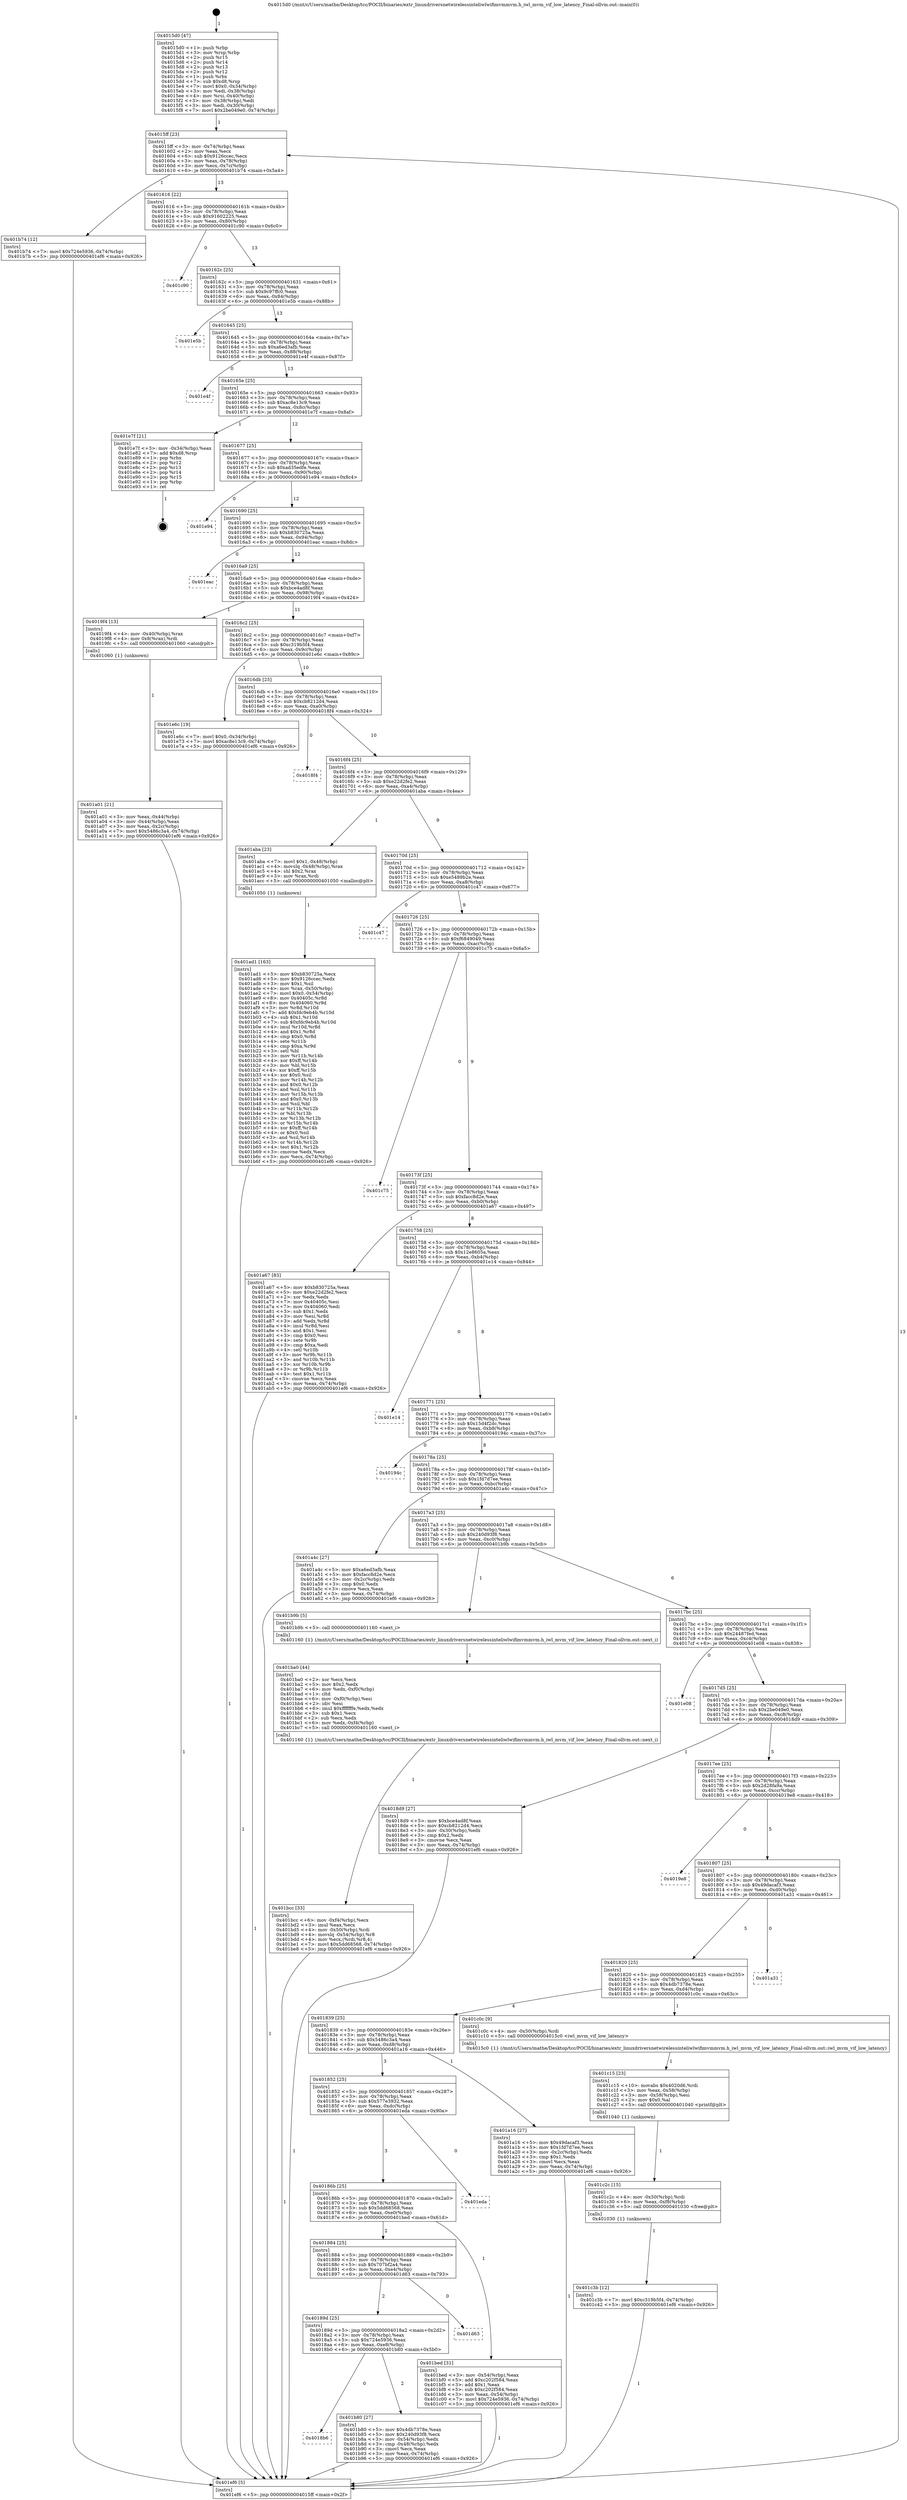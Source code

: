 digraph "0x4015d0" {
  label = "0x4015d0 (/mnt/c/Users/mathe/Desktop/tcc/POCII/binaries/extr_linuxdriversnetwirelessinteliwlwifimvmmvm.h_iwl_mvm_vif_low_latency_Final-ollvm.out::main(0))"
  labelloc = "t"
  node[shape=record]

  Entry [label="",width=0.3,height=0.3,shape=circle,fillcolor=black,style=filled]
  "0x4015ff" [label="{
     0x4015ff [23]\l
     | [instrs]\l
     &nbsp;&nbsp;0x4015ff \<+3\>: mov -0x74(%rbp),%eax\l
     &nbsp;&nbsp;0x401602 \<+2\>: mov %eax,%ecx\l
     &nbsp;&nbsp;0x401604 \<+6\>: sub $0x9126ccec,%ecx\l
     &nbsp;&nbsp;0x40160a \<+3\>: mov %eax,-0x78(%rbp)\l
     &nbsp;&nbsp;0x40160d \<+3\>: mov %ecx,-0x7c(%rbp)\l
     &nbsp;&nbsp;0x401610 \<+6\>: je 0000000000401b74 \<main+0x5a4\>\l
  }"]
  "0x401b74" [label="{
     0x401b74 [12]\l
     | [instrs]\l
     &nbsp;&nbsp;0x401b74 \<+7\>: movl $0x724e5936,-0x74(%rbp)\l
     &nbsp;&nbsp;0x401b7b \<+5\>: jmp 0000000000401ef6 \<main+0x926\>\l
  }"]
  "0x401616" [label="{
     0x401616 [22]\l
     | [instrs]\l
     &nbsp;&nbsp;0x401616 \<+5\>: jmp 000000000040161b \<main+0x4b\>\l
     &nbsp;&nbsp;0x40161b \<+3\>: mov -0x78(%rbp),%eax\l
     &nbsp;&nbsp;0x40161e \<+5\>: sub $0x91602225,%eax\l
     &nbsp;&nbsp;0x401623 \<+3\>: mov %eax,-0x80(%rbp)\l
     &nbsp;&nbsp;0x401626 \<+6\>: je 0000000000401c90 \<main+0x6c0\>\l
  }"]
  Exit [label="",width=0.3,height=0.3,shape=circle,fillcolor=black,style=filled,peripheries=2]
  "0x401c90" [label="{
     0x401c90\l
  }", style=dashed]
  "0x40162c" [label="{
     0x40162c [25]\l
     | [instrs]\l
     &nbsp;&nbsp;0x40162c \<+5\>: jmp 0000000000401631 \<main+0x61\>\l
     &nbsp;&nbsp;0x401631 \<+3\>: mov -0x78(%rbp),%eax\l
     &nbsp;&nbsp;0x401634 \<+5\>: sub $0x9c97ffc0,%eax\l
     &nbsp;&nbsp;0x401639 \<+6\>: mov %eax,-0x84(%rbp)\l
     &nbsp;&nbsp;0x40163f \<+6\>: je 0000000000401e5b \<main+0x88b\>\l
  }"]
  "0x401c3b" [label="{
     0x401c3b [12]\l
     | [instrs]\l
     &nbsp;&nbsp;0x401c3b \<+7\>: movl $0xc319b5f4,-0x74(%rbp)\l
     &nbsp;&nbsp;0x401c42 \<+5\>: jmp 0000000000401ef6 \<main+0x926\>\l
  }"]
  "0x401e5b" [label="{
     0x401e5b\l
  }", style=dashed]
  "0x401645" [label="{
     0x401645 [25]\l
     | [instrs]\l
     &nbsp;&nbsp;0x401645 \<+5\>: jmp 000000000040164a \<main+0x7a\>\l
     &nbsp;&nbsp;0x40164a \<+3\>: mov -0x78(%rbp),%eax\l
     &nbsp;&nbsp;0x40164d \<+5\>: sub $0xa6ed3afb,%eax\l
     &nbsp;&nbsp;0x401652 \<+6\>: mov %eax,-0x88(%rbp)\l
     &nbsp;&nbsp;0x401658 \<+6\>: je 0000000000401e4f \<main+0x87f\>\l
  }"]
  "0x401c2c" [label="{
     0x401c2c [15]\l
     | [instrs]\l
     &nbsp;&nbsp;0x401c2c \<+4\>: mov -0x50(%rbp),%rdi\l
     &nbsp;&nbsp;0x401c30 \<+6\>: mov %eax,-0xf8(%rbp)\l
     &nbsp;&nbsp;0x401c36 \<+5\>: call 0000000000401030 \<free@plt\>\l
     | [calls]\l
     &nbsp;&nbsp;0x401030 \{1\} (unknown)\l
  }"]
  "0x401e4f" [label="{
     0x401e4f\l
  }", style=dashed]
  "0x40165e" [label="{
     0x40165e [25]\l
     | [instrs]\l
     &nbsp;&nbsp;0x40165e \<+5\>: jmp 0000000000401663 \<main+0x93\>\l
     &nbsp;&nbsp;0x401663 \<+3\>: mov -0x78(%rbp),%eax\l
     &nbsp;&nbsp;0x401666 \<+5\>: sub $0xac8e13c9,%eax\l
     &nbsp;&nbsp;0x40166b \<+6\>: mov %eax,-0x8c(%rbp)\l
     &nbsp;&nbsp;0x401671 \<+6\>: je 0000000000401e7f \<main+0x8af\>\l
  }"]
  "0x401c15" [label="{
     0x401c15 [23]\l
     | [instrs]\l
     &nbsp;&nbsp;0x401c15 \<+10\>: movabs $0x4020d6,%rdi\l
     &nbsp;&nbsp;0x401c1f \<+3\>: mov %eax,-0x58(%rbp)\l
     &nbsp;&nbsp;0x401c22 \<+3\>: mov -0x58(%rbp),%esi\l
     &nbsp;&nbsp;0x401c25 \<+2\>: mov $0x0,%al\l
     &nbsp;&nbsp;0x401c27 \<+5\>: call 0000000000401040 \<printf@plt\>\l
     | [calls]\l
     &nbsp;&nbsp;0x401040 \{1\} (unknown)\l
  }"]
  "0x401e7f" [label="{
     0x401e7f [21]\l
     | [instrs]\l
     &nbsp;&nbsp;0x401e7f \<+3\>: mov -0x34(%rbp),%eax\l
     &nbsp;&nbsp;0x401e82 \<+7\>: add $0xd8,%rsp\l
     &nbsp;&nbsp;0x401e89 \<+1\>: pop %rbx\l
     &nbsp;&nbsp;0x401e8a \<+2\>: pop %r12\l
     &nbsp;&nbsp;0x401e8c \<+2\>: pop %r13\l
     &nbsp;&nbsp;0x401e8e \<+2\>: pop %r14\l
     &nbsp;&nbsp;0x401e90 \<+2\>: pop %r15\l
     &nbsp;&nbsp;0x401e92 \<+1\>: pop %rbp\l
     &nbsp;&nbsp;0x401e93 \<+1\>: ret\l
  }"]
  "0x401677" [label="{
     0x401677 [25]\l
     | [instrs]\l
     &nbsp;&nbsp;0x401677 \<+5\>: jmp 000000000040167c \<main+0xac\>\l
     &nbsp;&nbsp;0x40167c \<+3\>: mov -0x78(%rbp),%eax\l
     &nbsp;&nbsp;0x40167f \<+5\>: sub $0xad35edfe,%eax\l
     &nbsp;&nbsp;0x401684 \<+6\>: mov %eax,-0x90(%rbp)\l
     &nbsp;&nbsp;0x40168a \<+6\>: je 0000000000401e94 \<main+0x8c4\>\l
  }"]
  "0x401bcc" [label="{
     0x401bcc [33]\l
     | [instrs]\l
     &nbsp;&nbsp;0x401bcc \<+6\>: mov -0xf4(%rbp),%ecx\l
     &nbsp;&nbsp;0x401bd2 \<+3\>: imul %eax,%ecx\l
     &nbsp;&nbsp;0x401bd5 \<+4\>: mov -0x50(%rbp),%rdi\l
     &nbsp;&nbsp;0x401bd9 \<+4\>: movslq -0x54(%rbp),%r8\l
     &nbsp;&nbsp;0x401bdd \<+4\>: mov %ecx,(%rdi,%r8,4)\l
     &nbsp;&nbsp;0x401be1 \<+7\>: movl $0x5dd68568,-0x74(%rbp)\l
     &nbsp;&nbsp;0x401be8 \<+5\>: jmp 0000000000401ef6 \<main+0x926\>\l
  }"]
  "0x401e94" [label="{
     0x401e94\l
  }", style=dashed]
  "0x401690" [label="{
     0x401690 [25]\l
     | [instrs]\l
     &nbsp;&nbsp;0x401690 \<+5\>: jmp 0000000000401695 \<main+0xc5\>\l
     &nbsp;&nbsp;0x401695 \<+3\>: mov -0x78(%rbp),%eax\l
     &nbsp;&nbsp;0x401698 \<+5\>: sub $0xb830725a,%eax\l
     &nbsp;&nbsp;0x40169d \<+6\>: mov %eax,-0x94(%rbp)\l
     &nbsp;&nbsp;0x4016a3 \<+6\>: je 0000000000401eac \<main+0x8dc\>\l
  }"]
  "0x401ba0" [label="{
     0x401ba0 [44]\l
     | [instrs]\l
     &nbsp;&nbsp;0x401ba0 \<+2\>: xor %ecx,%ecx\l
     &nbsp;&nbsp;0x401ba2 \<+5\>: mov $0x2,%edx\l
     &nbsp;&nbsp;0x401ba7 \<+6\>: mov %edx,-0xf0(%rbp)\l
     &nbsp;&nbsp;0x401bad \<+1\>: cltd\l
     &nbsp;&nbsp;0x401bae \<+6\>: mov -0xf0(%rbp),%esi\l
     &nbsp;&nbsp;0x401bb4 \<+2\>: idiv %esi\l
     &nbsp;&nbsp;0x401bb6 \<+6\>: imul $0xfffffffe,%edx,%edx\l
     &nbsp;&nbsp;0x401bbc \<+3\>: sub $0x1,%ecx\l
     &nbsp;&nbsp;0x401bbf \<+2\>: sub %ecx,%edx\l
     &nbsp;&nbsp;0x401bc1 \<+6\>: mov %edx,-0xf4(%rbp)\l
     &nbsp;&nbsp;0x401bc7 \<+5\>: call 0000000000401160 \<next_i\>\l
     | [calls]\l
     &nbsp;&nbsp;0x401160 \{1\} (/mnt/c/Users/mathe/Desktop/tcc/POCII/binaries/extr_linuxdriversnetwirelessinteliwlwifimvmmvm.h_iwl_mvm_vif_low_latency_Final-ollvm.out::next_i)\l
  }"]
  "0x401eac" [label="{
     0x401eac\l
  }", style=dashed]
  "0x4016a9" [label="{
     0x4016a9 [25]\l
     | [instrs]\l
     &nbsp;&nbsp;0x4016a9 \<+5\>: jmp 00000000004016ae \<main+0xde\>\l
     &nbsp;&nbsp;0x4016ae \<+3\>: mov -0x78(%rbp),%eax\l
     &nbsp;&nbsp;0x4016b1 \<+5\>: sub $0xbce4ad8f,%eax\l
     &nbsp;&nbsp;0x4016b6 \<+6\>: mov %eax,-0x98(%rbp)\l
     &nbsp;&nbsp;0x4016bc \<+6\>: je 00000000004019f4 \<main+0x424\>\l
  }"]
  "0x4018b6" [label="{
     0x4018b6\l
  }", style=dashed]
  "0x4019f4" [label="{
     0x4019f4 [13]\l
     | [instrs]\l
     &nbsp;&nbsp;0x4019f4 \<+4\>: mov -0x40(%rbp),%rax\l
     &nbsp;&nbsp;0x4019f8 \<+4\>: mov 0x8(%rax),%rdi\l
     &nbsp;&nbsp;0x4019fc \<+5\>: call 0000000000401060 \<atoi@plt\>\l
     | [calls]\l
     &nbsp;&nbsp;0x401060 \{1\} (unknown)\l
  }"]
  "0x4016c2" [label="{
     0x4016c2 [25]\l
     | [instrs]\l
     &nbsp;&nbsp;0x4016c2 \<+5\>: jmp 00000000004016c7 \<main+0xf7\>\l
     &nbsp;&nbsp;0x4016c7 \<+3\>: mov -0x78(%rbp),%eax\l
     &nbsp;&nbsp;0x4016ca \<+5\>: sub $0xc319b5f4,%eax\l
     &nbsp;&nbsp;0x4016cf \<+6\>: mov %eax,-0x9c(%rbp)\l
     &nbsp;&nbsp;0x4016d5 \<+6\>: je 0000000000401e6c \<main+0x89c\>\l
  }"]
  "0x401b80" [label="{
     0x401b80 [27]\l
     | [instrs]\l
     &nbsp;&nbsp;0x401b80 \<+5\>: mov $0x4db7378e,%eax\l
     &nbsp;&nbsp;0x401b85 \<+5\>: mov $0x240d93f8,%ecx\l
     &nbsp;&nbsp;0x401b8a \<+3\>: mov -0x54(%rbp),%edx\l
     &nbsp;&nbsp;0x401b8d \<+3\>: cmp -0x48(%rbp),%edx\l
     &nbsp;&nbsp;0x401b90 \<+3\>: cmovl %ecx,%eax\l
     &nbsp;&nbsp;0x401b93 \<+3\>: mov %eax,-0x74(%rbp)\l
     &nbsp;&nbsp;0x401b96 \<+5\>: jmp 0000000000401ef6 \<main+0x926\>\l
  }"]
  "0x401e6c" [label="{
     0x401e6c [19]\l
     | [instrs]\l
     &nbsp;&nbsp;0x401e6c \<+7\>: movl $0x0,-0x34(%rbp)\l
     &nbsp;&nbsp;0x401e73 \<+7\>: movl $0xac8e13c9,-0x74(%rbp)\l
     &nbsp;&nbsp;0x401e7a \<+5\>: jmp 0000000000401ef6 \<main+0x926\>\l
  }"]
  "0x4016db" [label="{
     0x4016db [25]\l
     | [instrs]\l
     &nbsp;&nbsp;0x4016db \<+5\>: jmp 00000000004016e0 \<main+0x110\>\l
     &nbsp;&nbsp;0x4016e0 \<+3\>: mov -0x78(%rbp),%eax\l
     &nbsp;&nbsp;0x4016e3 \<+5\>: sub $0xcb8212d4,%eax\l
     &nbsp;&nbsp;0x4016e8 \<+6\>: mov %eax,-0xa0(%rbp)\l
     &nbsp;&nbsp;0x4016ee \<+6\>: je 00000000004018f4 \<main+0x324\>\l
  }"]
  "0x40189d" [label="{
     0x40189d [25]\l
     | [instrs]\l
     &nbsp;&nbsp;0x40189d \<+5\>: jmp 00000000004018a2 \<main+0x2d2\>\l
     &nbsp;&nbsp;0x4018a2 \<+3\>: mov -0x78(%rbp),%eax\l
     &nbsp;&nbsp;0x4018a5 \<+5\>: sub $0x724e5936,%eax\l
     &nbsp;&nbsp;0x4018aa \<+6\>: mov %eax,-0xe8(%rbp)\l
     &nbsp;&nbsp;0x4018b0 \<+6\>: je 0000000000401b80 \<main+0x5b0\>\l
  }"]
  "0x4018f4" [label="{
     0x4018f4\l
  }", style=dashed]
  "0x4016f4" [label="{
     0x4016f4 [25]\l
     | [instrs]\l
     &nbsp;&nbsp;0x4016f4 \<+5\>: jmp 00000000004016f9 \<main+0x129\>\l
     &nbsp;&nbsp;0x4016f9 \<+3\>: mov -0x78(%rbp),%eax\l
     &nbsp;&nbsp;0x4016fc \<+5\>: sub $0xe22d2fe2,%eax\l
     &nbsp;&nbsp;0x401701 \<+6\>: mov %eax,-0xa4(%rbp)\l
     &nbsp;&nbsp;0x401707 \<+6\>: je 0000000000401aba \<main+0x4ea\>\l
  }"]
  "0x401d63" [label="{
     0x401d63\l
  }", style=dashed]
  "0x401aba" [label="{
     0x401aba [23]\l
     | [instrs]\l
     &nbsp;&nbsp;0x401aba \<+7\>: movl $0x1,-0x48(%rbp)\l
     &nbsp;&nbsp;0x401ac1 \<+4\>: movslq -0x48(%rbp),%rax\l
     &nbsp;&nbsp;0x401ac5 \<+4\>: shl $0x2,%rax\l
     &nbsp;&nbsp;0x401ac9 \<+3\>: mov %rax,%rdi\l
     &nbsp;&nbsp;0x401acc \<+5\>: call 0000000000401050 \<malloc@plt\>\l
     | [calls]\l
     &nbsp;&nbsp;0x401050 \{1\} (unknown)\l
  }"]
  "0x40170d" [label="{
     0x40170d [25]\l
     | [instrs]\l
     &nbsp;&nbsp;0x40170d \<+5\>: jmp 0000000000401712 \<main+0x142\>\l
     &nbsp;&nbsp;0x401712 \<+3\>: mov -0x78(%rbp),%eax\l
     &nbsp;&nbsp;0x401715 \<+5\>: sub $0xe5489b2e,%eax\l
     &nbsp;&nbsp;0x40171a \<+6\>: mov %eax,-0xa8(%rbp)\l
     &nbsp;&nbsp;0x401720 \<+6\>: je 0000000000401c47 \<main+0x677\>\l
  }"]
  "0x401884" [label="{
     0x401884 [25]\l
     | [instrs]\l
     &nbsp;&nbsp;0x401884 \<+5\>: jmp 0000000000401889 \<main+0x2b9\>\l
     &nbsp;&nbsp;0x401889 \<+3\>: mov -0x78(%rbp),%eax\l
     &nbsp;&nbsp;0x40188c \<+5\>: sub $0x707bf2a4,%eax\l
     &nbsp;&nbsp;0x401891 \<+6\>: mov %eax,-0xe4(%rbp)\l
     &nbsp;&nbsp;0x401897 \<+6\>: je 0000000000401d63 \<main+0x793\>\l
  }"]
  "0x401c47" [label="{
     0x401c47\l
  }", style=dashed]
  "0x401726" [label="{
     0x401726 [25]\l
     | [instrs]\l
     &nbsp;&nbsp;0x401726 \<+5\>: jmp 000000000040172b \<main+0x15b\>\l
     &nbsp;&nbsp;0x40172b \<+3\>: mov -0x78(%rbp),%eax\l
     &nbsp;&nbsp;0x40172e \<+5\>: sub $0xf6849049,%eax\l
     &nbsp;&nbsp;0x401733 \<+6\>: mov %eax,-0xac(%rbp)\l
     &nbsp;&nbsp;0x401739 \<+6\>: je 0000000000401c75 \<main+0x6a5\>\l
  }"]
  "0x401bed" [label="{
     0x401bed [31]\l
     | [instrs]\l
     &nbsp;&nbsp;0x401bed \<+3\>: mov -0x54(%rbp),%eax\l
     &nbsp;&nbsp;0x401bf0 \<+5\>: add $0xc202f584,%eax\l
     &nbsp;&nbsp;0x401bf5 \<+3\>: add $0x1,%eax\l
     &nbsp;&nbsp;0x401bf8 \<+5\>: sub $0xc202f584,%eax\l
     &nbsp;&nbsp;0x401bfd \<+3\>: mov %eax,-0x54(%rbp)\l
     &nbsp;&nbsp;0x401c00 \<+7\>: movl $0x724e5936,-0x74(%rbp)\l
     &nbsp;&nbsp;0x401c07 \<+5\>: jmp 0000000000401ef6 \<main+0x926\>\l
  }"]
  "0x401c75" [label="{
     0x401c75\l
  }", style=dashed]
  "0x40173f" [label="{
     0x40173f [25]\l
     | [instrs]\l
     &nbsp;&nbsp;0x40173f \<+5\>: jmp 0000000000401744 \<main+0x174\>\l
     &nbsp;&nbsp;0x401744 \<+3\>: mov -0x78(%rbp),%eax\l
     &nbsp;&nbsp;0x401747 \<+5\>: sub $0xfacc8d2e,%eax\l
     &nbsp;&nbsp;0x40174c \<+6\>: mov %eax,-0xb0(%rbp)\l
     &nbsp;&nbsp;0x401752 \<+6\>: je 0000000000401a67 \<main+0x497\>\l
  }"]
  "0x40186b" [label="{
     0x40186b [25]\l
     | [instrs]\l
     &nbsp;&nbsp;0x40186b \<+5\>: jmp 0000000000401870 \<main+0x2a0\>\l
     &nbsp;&nbsp;0x401870 \<+3\>: mov -0x78(%rbp),%eax\l
     &nbsp;&nbsp;0x401873 \<+5\>: sub $0x5dd68568,%eax\l
     &nbsp;&nbsp;0x401878 \<+6\>: mov %eax,-0xe0(%rbp)\l
     &nbsp;&nbsp;0x40187e \<+6\>: je 0000000000401bed \<main+0x61d\>\l
  }"]
  "0x401a67" [label="{
     0x401a67 [83]\l
     | [instrs]\l
     &nbsp;&nbsp;0x401a67 \<+5\>: mov $0xb830725a,%eax\l
     &nbsp;&nbsp;0x401a6c \<+5\>: mov $0xe22d2fe2,%ecx\l
     &nbsp;&nbsp;0x401a71 \<+2\>: xor %edx,%edx\l
     &nbsp;&nbsp;0x401a73 \<+7\>: mov 0x40405c,%esi\l
     &nbsp;&nbsp;0x401a7a \<+7\>: mov 0x404060,%edi\l
     &nbsp;&nbsp;0x401a81 \<+3\>: sub $0x1,%edx\l
     &nbsp;&nbsp;0x401a84 \<+3\>: mov %esi,%r8d\l
     &nbsp;&nbsp;0x401a87 \<+3\>: add %edx,%r8d\l
     &nbsp;&nbsp;0x401a8a \<+4\>: imul %r8d,%esi\l
     &nbsp;&nbsp;0x401a8e \<+3\>: and $0x1,%esi\l
     &nbsp;&nbsp;0x401a91 \<+3\>: cmp $0x0,%esi\l
     &nbsp;&nbsp;0x401a94 \<+4\>: sete %r9b\l
     &nbsp;&nbsp;0x401a98 \<+3\>: cmp $0xa,%edi\l
     &nbsp;&nbsp;0x401a9b \<+4\>: setl %r10b\l
     &nbsp;&nbsp;0x401a9f \<+3\>: mov %r9b,%r11b\l
     &nbsp;&nbsp;0x401aa2 \<+3\>: and %r10b,%r11b\l
     &nbsp;&nbsp;0x401aa5 \<+3\>: xor %r10b,%r9b\l
     &nbsp;&nbsp;0x401aa8 \<+3\>: or %r9b,%r11b\l
     &nbsp;&nbsp;0x401aab \<+4\>: test $0x1,%r11b\l
     &nbsp;&nbsp;0x401aaf \<+3\>: cmovne %ecx,%eax\l
     &nbsp;&nbsp;0x401ab2 \<+3\>: mov %eax,-0x74(%rbp)\l
     &nbsp;&nbsp;0x401ab5 \<+5\>: jmp 0000000000401ef6 \<main+0x926\>\l
  }"]
  "0x401758" [label="{
     0x401758 [25]\l
     | [instrs]\l
     &nbsp;&nbsp;0x401758 \<+5\>: jmp 000000000040175d \<main+0x18d\>\l
     &nbsp;&nbsp;0x40175d \<+3\>: mov -0x78(%rbp),%eax\l
     &nbsp;&nbsp;0x401760 \<+5\>: sub $0x12e8605a,%eax\l
     &nbsp;&nbsp;0x401765 \<+6\>: mov %eax,-0xb4(%rbp)\l
     &nbsp;&nbsp;0x40176b \<+6\>: je 0000000000401e14 \<main+0x844\>\l
  }"]
  "0x401eda" [label="{
     0x401eda\l
  }", style=dashed]
  "0x401e14" [label="{
     0x401e14\l
  }", style=dashed]
  "0x401771" [label="{
     0x401771 [25]\l
     | [instrs]\l
     &nbsp;&nbsp;0x401771 \<+5\>: jmp 0000000000401776 \<main+0x1a6\>\l
     &nbsp;&nbsp;0x401776 \<+3\>: mov -0x78(%rbp),%eax\l
     &nbsp;&nbsp;0x401779 \<+5\>: sub $0x15d4f2dc,%eax\l
     &nbsp;&nbsp;0x40177e \<+6\>: mov %eax,-0xb8(%rbp)\l
     &nbsp;&nbsp;0x401784 \<+6\>: je 000000000040194c \<main+0x37c\>\l
  }"]
  "0x401ad1" [label="{
     0x401ad1 [163]\l
     | [instrs]\l
     &nbsp;&nbsp;0x401ad1 \<+5\>: mov $0xb830725a,%ecx\l
     &nbsp;&nbsp;0x401ad6 \<+5\>: mov $0x9126ccec,%edx\l
     &nbsp;&nbsp;0x401adb \<+3\>: mov $0x1,%sil\l
     &nbsp;&nbsp;0x401ade \<+4\>: mov %rax,-0x50(%rbp)\l
     &nbsp;&nbsp;0x401ae2 \<+7\>: movl $0x0,-0x54(%rbp)\l
     &nbsp;&nbsp;0x401ae9 \<+8\>: mov 0x40405c,%r8d\l
     &nbsp;&nbsp;0x401af1 \<+8\>: mov 0x404060,%r9d\l
     &nbsp;&nbsp;0x401af9 \<+3\>: mov %r8d,%r10d\l
     &nbsp;&nbsp;0x401afc \<+7\>: add $0xfdc9eb4b,%r10d\l
     &nbsp;&nbsp;0x401b03 \<+4\>: sub $0x1,%r10d\l
     &nbsp;&nbsp;0x401b07 \<+7\>: sub $0xfdc9eb4b,%r10d\l
     &nbsp;&nbsp;0x401b0e \<+4\>: imul %r10d,%r8d\l
     &nbsp;&nbsp;0x401b12 \<+4\>: and $0x1,%r8d\l
     &nbsp;&nbsp;0x401b16 \<+4\>: cmp $0x0,%r8d\l
     &nbsp;&nbsp;0x401b1a \<+4\>: sete %r11b\l
     &nbsp;&nbsp;0x401b1e \<+4\>: cmp $0xa,%r9d\l
     &nbsp;&nbsp;0x401b22 \<+3\>: setl %bl\l
     &nbsp;&nbsp;0x401b25 \<+3\>: mov %r11b,%r14b\l
     &nbsp;&nbsp;0x401b28 \<+4\>: xor $0xff,%r14b\l
     &nbsp;&nbsp;0x401b2c \<+3\>: mov %bl,%r15b\l
     &nbsp;&nbsp;0x401b2f \<+4\>: xor $0xff,%r15b\l
     &nbsp;&nbsp;0x401b33 \<+4\>: xor $0x0,%sil\l
     &nbsp;&nbsp;0x401b37 \<+3\>: mov %r14b,%r12b\l
     &nbsp;&nbsp;0x401b3a \<+4\>: and $0x0,%r12b\l
     &nbsp;&nbsp;0x401b3e \<+3\>: and %sil,%r11b\l
     &nbsp;&nbsp;0x401b41 \<+3\>: mov %r15b,%r13b\l
     &nbsp;&nbsp;0x401b44 \<+4\>: and $0x0,%r13b\l
     &nbsp;&nbsp;0x401b48 \<+3\>: and %sil,%bl\l
     &nbsp;&nbsp;0x401b4b \<+3\>: or %r11b,%r12b\l
     &nbsp;&nbsp;0x401b4e \<+3\>: or %bl,%r13b\l
     &nbsp;&nbsp;0x401b51 \<+3\>: xor %r13b,%r12b\l
     &nbsp;&nbsp;0x401b54 \<+3\>: or %r15b,%r14b\l
     &nbsp;&nbsp;0x401b57 \<+4\>: xor $0xff,%r14b\l
     &nbsp;&nbsp;0x401b5b \<+4\>: or $0x0,%sil\l
     &nbsp;&nbsp;0x401b5f \<+3\>: and %sil,%r14b\l
     &nbsp;&nbsp;0x401b62 \<+3\>: or %r14b,%r12b\l
     &nbsp;&nbsp;0x401b65 \<+4\>: test $0x1,%r12b\l
     &nbsp;&nbsp;0x401b69 \<+3\>: cmovne %edx,%ecx\l
     &nbsp;&nbsp;0x401b6c \<+3\>: mov %ecx,-0x74(%rbp)\l
     &nbsp;&nbsp;0x401b6f \<+5\>: jmp 0000000000401ef6 \<main+0x926\>\l
  }"]
  "0x40194c" [label="{
     0x40194c\l
  }", style=dashed]
  "0x40178a" [label="{
     0x40178a [25]\l
     | [instrs]\l
     &nbsp;&nbsp;0x40178a \<+5\>: jmp 000000000040178f \<main+0x1bf\>\l
     &nbsp;&nbsp;0x40178f \<+3\>: mov -0x78(%rbp),%eax\l
     &nbsp;&nbsp;0x401792 \<+5\>: sub $0x1fd7d7ee,%eax\l
     &nbsp;&nbsp;0x401797 \<+6\>: mov %eax,-0xbc(%rbp)\l
     &nbsp;&nbsp;0x40179d \<+6\>: je 0000000000401a4c \<main+0x47c\>\l
  }"]
  "0x401852" [label="{
     0x401852 [25]\l
     | [instrs]\l
     &nbsp;&nbsp;0x401852 \<+5\>: jmp 0000000000401857 \<main+0x287\>\l
     &nbsp;&nbsp;0x401857 \<+3\>: mov -0x78(%rbp),%eax\l
     &nbsp;&nbsp;0x40185a \<+5\>: sub $0x577e3932,%eax\l
     &nbsp;&nbsp;0x40185f \<+6\>: mov %eax,-0xdc(%rbp)\l
     &nbsp;&nbsp;0x401865 \<+6\>: je 0000000000401eda \<main+0x90a\>\l
  }"]
  "0x401a4c" [label="{
     0x401a4c [27]\l
     | [instrs]\l
     &nbsp;&nbsp;0x401a4c \<+5\>: mov $0xa6ed3afb,%eax\l
     &nbsp;&nbsp;0x401a51 \<+5\>: mov $0xfacc8d2e,%ecx\l
     &nbsp;&nbsp;0x401a56 \<+3\>: mov -0x2c(%rbp),%edx\l
     &nbsp;&nbsp;0x401a59 \<+3\>: cmp $0x0,%edx\l
     &nbsp;&nbsp;0x401a5c \<+3\>: cmove %ecx,%eax\l
     &nbsp;&nbsp;0x401a5f \<+3\>: mov %eax,-0x74(%rbp)\l
     &nbsp;&nbsp;0x401a62 \<+5\>: jmp 0000000000401ef6 \<main+0x926\>\l
  }"]
  "0x4017a3" [label="{
     0x4017a3 [25]\l
     | [instrs]\l
     &nbsp;&nbsp;0x4017a3 \<+5\>: jmp 00000000004017a8 \<main+0x1d8\>\l
     &nbsp;&nbsp;0x4017a8 \<+3\>: mov -0x78(%rbp),%eax\l
     &nbsp;&nbsp;0x4017ab \<+5\>: sub $0x240d93f8,%eax\l
     &nbsp;&nbsp;0x4017b0 \<+6\>: mov %eax,-0xc0(%rbp)\l
     &nbsp;&nbsp;0x4017b6 \<+6\>: je 0000000000401b9b \<main+0x5cb\>\l
  }"]
  "0x401a16" [label="{
     0x401a16 [27]\l
     | [instrs]\l
     &nbsp;&nbsp;0x401a16 \<+5\>: mov $0x49dacaf3,%eax\l
     &nbsp;&nbsp;0x401a1b \<+5\>: mov $0x1fd7d7ee,%ecx\l
     &nbsp;&nbsp;0x401a20 \<+3\>: mov -0x2c(%rbp),%edx\l
     &nbsp;&nbsp;0x401a23 \<+3\>: cmp $0x1,%edx\l
     &nbsp;&nbsp;0x401a26 \<+3\>: cmovl %ecx,%eax\l
     &nbsp;&nbsp;0x401a29 \<+3\>: mov %eax,-0x74(%rbp)\l
     &nbsp;&nbsp;0x401a2c \<+5\>: jmp 0000000000401ef6 \<main+0x926\>\l
  }"]
  "0x401b9b" [label="{
     0x401b9b [5]\l
     | [instrs]\l
     &nbsp;&nbsp;0x401b9b \<+5\>: call 0000000000401160 \<next_i\>\l
     | [calls]\l
     &nbsp;&nbsp;0x401160 \{1\} (/mnt/c/Users/mathe/Desktop/tcc/POCII/binaries/extr_linuxdriversnetwirelessinteliwlwifimvmmvm.h_iwl_mvm_vif_low_latency_Final-ollvm.out::next_i)\l
  }"]
  "0x4017bc" [label="{
     0x4017bc [25]\l
     | [instrs]\l
     &nbsp;&nbsp;0x4017bc \<+5\>: jmp 00000000004017c1 \<main+0x1f1\>\l
     &nbsp;&nbsp;0x4017c1 \<+3\>: mov -0x78(%rbp),%eax\l
     &nbsp;&nbsp;0x4017c4 \<+5\>: sub $0x24487fed,%eax\l
     &nbsp;&nbsp;0x4017c9 \<+6\>: mov %eax,-0xc4(%rbp)\l
     &nbsp;&nbsp;0x4017cf \<+6\>: je 0000000000401e08 \<main+0x838\>\l
  }"]
  "0x401839" [label="{
     0x401839 [25]\l
     | [instrs]\l
     &nbsp;&nbsp;0x401839 \<+5\>: jmp 000000000040183e \<main+0x26e\>\l
     &nbsp;&nbsp;0x40183e \<+3\>: mov -0x78(%rbp),%eax\l
     &nbsp;&nbsp;0x401841 \<+5\>: sub $0x5486c3a4,%eax\l
     &nbsp;&nbsp;0x401846 \<+6\>: mov %eax,-0xd8(%rbp)\l
     &nbsp;&nbsp;0x40184c \<+6\>: je 0000000000401a16 \<main+0x446\>\l
  }"]
  "0x401e08" [label="{
     0x401e08\l
  }", style=dashed]
  "0x4017d5" [label="{
     0x4017d5 [25]\l
     | [instrs]\l
     &nbsp;&nbsp;0x4017d5 \<+5\>: jmp 00000000004017da \<main+0x20a\>\l
     &nbsp;&nbsp;0x4017da \<+3\>: mov -0x78(%rbp),%eax\l
     &nbsp;&nbsp;0x4017dd \<+5\>: sub $0x2be049e0,%eax\l
     &nbsp;&nbsp;0x4017e2 \<+6\>: mov %eax,-0xc8(%rbp)\l
     &nbsp;&nbsp;0x4017e8 \<+6\>: je 00000000004018d9 \<main+0x309\>\l
  }"]
  "0x401c0c" [label="{
     0x401c0c [9]\l
     | [instrs]\l
     &nbsp;&nbsp;0x401c0c \<+4\>: mov -0x50(%rbp),%rdi\l
     &nbsp;&nbsp;0x401c10 \<+5\>: call 00000000004015c0 \<iwl_mvm_vif_low_latency\>\l
     | [calls]\l
     &nbsp;&nbsp;0x4015c0 \{1\} (/mnt/c/Users/mathe/Desktop/tcc/POCII/binaries/extr_linuxdriversnetwirelessinteliwlwifimvmmvm.h_iwl_mvm_vif_low_latency_Final-ollvm.out::iwl_mvm_vif_low_latency)\l
  }"]
  "0x4018d9" [label="{
     0x4018d9 [27]\l
     | [instrs]\l
     &nbsp;&nbsp;0x4018d9 \<+5\>: mov $0xbce4ad8f,%eax\l
     &nbsp;&nbsp;0x4018de \<+5\>: mov $0xcb8212d4,%ecx\l
     &nbsp;&nbsp;0x4018e3 \<+3\>: mov -0x30(%rbp),%edx\l
     &nbsp;&nbsp;0x4018e6 \<+3\>: cmp $0x2,%edx\l
     &nbsp;&nbsp;0x4018e9 \<+3\>: cmovne %ecx,%eax\l
     &nbsp;&nbsp;0x4018ec \<+3\>: mov %eax,-0x74(%rbp)\l
     &nbsp;&nbsp;0x4018ef \<+5\>: jmp 0000000000401ef6 \<main+0x926\>\l
  }"]
  "0x4017ee" [label="{
     0x4017ee [25]\l
     | [instrs]\l
     &nbsp;&nbsp;0x4017ee \<+5\>: jmp 00000000004017f3 \<main+0x223\>\l
     &nbsp;&nbsp;0x4017f3 \<+3\>: mov -0x78(%rbp),%eax\l
     &nbsp;&nbsp;0x4017f6 \<+5\>: sub $0x2d28fa9a,%eax\l
     &nbsp;&nbsp;0x4017fb \<+6\>: mov %eax,-0xcc(%rbp)\l
     &nbsp;&nbsp;0x401801 \<+6\>: je 00000000004019e8 \<main+0x418\>\l
  }"]
  "0x401ef6" [label="{
     0x401ef6 [5]\l
     | [instrs]\l
     &nbsp;&nbsp;0x401ef6 \<+5\>: jmp 00000000004015ff \<main+0x2f\>\l
  }"]
  "0x4015d0" [label="{
     0x4015d0 [47]\l
     | [instrs]\l
     &nbsp;&nbsp;0x4015d0 \<+1\>: push %rbp\l
     &nbsp;&nbsp;0x4015d1 \<+3\>: mov %rsp,%rbp\l
     &nbsp;&nbsp;0x4015d4 \<+2\>: push %r15\l
     &nbsp;&nbsp;0x4015d6 \<+2\>: push %r14\l
     &nbsp;&nbsp;0x4015d8 \<+2\>: push %r13\l
     &nbsp;&nbsp;0x4015da \<+2\>: push %r12\l
     &nbsp;&nbsp;0x4015dc \<+1\>: push %rbx\l
     &nbsp;&nbsp;0x4015dd \<+7\>: sub $0xd8,%rsp\l
     &nbsp;&nbsp;0x4015e4 \<+7\>: movl $0x0,-0x34(%rbp)\l
     &nbsp;&nbsp;0x4015eb \<+3\>: mov %edi,-0x38(%rbp)\l
     &nbsp;&nbsp;0x4015ee \<+4\>: mov %rsi,-0x40(%rbp)\l
     &nbsp;&nbsp;0x4015f2 \<+3\>: mov -0x38(%rbp),%edi\l
     &nbsp;&nbsp;0x4015f5 \<+3\>: mov %edi,-0x30(%rbp)\l
     &nbsp;&nbsp;0x4015f8 \<+7\>: movl $0x2be049e0,-0x74(%rbp)\l
  }"]
  "0x401a01" [label="{
     0x401a01 [21]\l
     | [instrs]\l
     &nbsp;&nbsp;0x401a01 \<+3\>: mov %eax,-0x44(%rbp)\l
     &nbsp;&nbsp;0x401a04 \<+3\>: mov -0x44(%rbp),%eax\l
     &nbsp;&nbsp;0x401a07 \<+3\>: mov %eax,-0x2c(%rbp)\l
     &nbsp;&nbsp;0x401a0a \<+7\>: movl $0x5486c3a4,-0x74(%rbp)\l
     &nbsp;&nbsp;0x401a11 \<+5\>: jmp 0000000000401ef6 \<main+0x926\>\l
  }"]
  "0x401820" [label="{
     0x401820 [25]\l
     | [instrs]\l
     &nbsp;&nbsp;0x401820 \<+5\>: jmp 0000000000401825 \<main+0x255\>\l
     &nbsp;&nbsp;0x401825 \<+3\>: mov -0x78(%rbp),%eax\l
     &nbsp;&nbsp;0x401828 \<+5\>: sub $0x4db7378e,%eax\l
     &nbsp;&nbsp;0x40182d \<+6\>: mov %eax,-0xd4(%rbp)\l
     &nbsp;&nbsp;0x401833 \<+6\>: je 0000000000401c0c \<main+0x63c\>\l
  }"]
  "0x4019e8" [label="{
     0x4019e8\l
  }", style=dashed]
  "0x401807" [label="{
     0x401807 [25]\l
     | [instrs]\l
     &nbsp;&nbsp;0x401807 \<+5\>: jmp 000000000040180c \<main+0x23c\>\l
     &nbsp;&nbsp;0x40180c \<+3\>: mov -0x78(%rbp),%eax\l
     &nbsp;&nbsp;0x40180f \<+5\>: sub $0x49dacaf3,%eax\l
     &nbsp;&nbsp;0x401814 \<+6\>: mov %eax,-0xd0(%rbp)\l
     &nbsp;&nbsp;0x40181a \<+6\>: je 0000000000401a31 \<main+0x461\>\l
  }"]
  "0x401a31" [label="{
     0x401a31\l
  }", style=dashed]
  Entry -> "0x4015d0" [label=" 1"]
  "0x4015ff" -> "0x401b74" [label=" 1"]
  "0x4015ff" -> "0x401616" [label=" 13"]
  "0x401e7f" -> Exit [label=" 1"]
  "0x401616" -> "0x401c90" [label=" 0"]
  "0x401616" -> "0x40162c" [label=" 13"]
  "0x401e6c" -> "0x401ef6" [label=" 1"]
  "0x40162c" -> "0x401e5b" [label=" 0"]
  "0x40162c" -> "0x401645" [label=" 13"]
  "0x401c3b" -> "0x401ef6" [label=" 1"]
  "0x401645" -> "0x401e4f" [label=" 0"]
  "0x401645" -> "0x40165e" [label=" 13"]
  "0x401c2c" -> "0x401c3b" [label=" 1"]
  "0x40165e" -> "0x401e7f" [label=" 1"]
  "0x40165e" -> "0x401677" [label=" 12"]
  "0x401c15" -> "0x401c2c" [label=" 1"]
  "0x401677" -> "0x401e94" [label=" 0"]
  "0x401677" -> "0x401690" [label=" 12"]
  "0x401c0c" -> "0x401c15" [label=" 1"]
  "0x401690" -> "0x401eac" [label=" 0"]
  "0x401690" -> "0x4016a9" [label=" 12"]
  "0x401bed" -> "0x401ef6" [label=" 1"]
  "0x4016a9" -> "0x4019f4" [label=" 1"]
  "0x4016a9" -> "0x4016c2" [label=" 11"]
  "0x401bcc" -> "0x401ef6" [label=" 1"]
  "0x4016c2" -> "0x401e6c" [label=" 1"]
  "0x4016c2" -> "0x4016db" [label=" 10"]
  "0x401ba0" -> "0x401bcc" [label=" 1"]
  "0x4016db" -> "0x4018f4" [label=" 0"]
  "0x4016db" -> "0x4016f4" [label=" 10"]
  "0x401b80" -> "0x401ef6" [label=" 2"]
  "0x4016f4" -> "0x401aba" [label=" 1"]
  "0x4016f4" -> "0x40170d" [label=" 9"]
  "0x40189d" -> "0x4018b6" [label=" 0"]
  "0x40170d" -> "0x401c47" [label=" 0"]
  "0x40170d" -> "0x401726" [label=" 9"]
  "0x401b9b" -> "0x401ba0" [label=" 1"]
  "0x401726" -> "0x401c75" [label=" 0"]
  "0x401726" -> "0x40173f" [label=" 9"]
  "0x401884" -> "0x40189d" [label=" 2"]
  "0x40173f" -> "0x401a67" [label=" 1"]
  "0x40173f" -> "0x401758" [label=" 8"]
  "0x40189d" -> "0x401b80" [label=" 2"]
  "0x401758" -> "0x401e14" [label=" 0"]
  "0x401758" -> "0x401771" [label=" 8"]
  "0x40186b" -> "0x401884" [label=" 2"]
  "0x401771" -> "0x40194c" [label=" 0"]
  "0x401771" -> "0x40178a" [label=" 8"]
  "0x401884" -> "0x401d63" [label=" 0"]
  "0x40178a" -> "0x401a4c" [label=" 1"]
  "0x40178a" -> "0x4017a3" [label=" 7"]
  "0x401852" -> "0x40186b" [label=" 3"]
  "0x4017a3" -> "0x401b9b" [label=" 1"]
  "0x4017a3" -> "0x4017bc" [label=" 6"]
  "0x401852" -> "0x401eda" [label=" 0"]
  "0x4017bc" -> "0x401e08" [label=" 0"]
  "0x4017bc" -> "0x4017d5" [label=" 6"]
  "0x401b74" -> "0x401ef6" [label=" 1"]
  "0x4017d5" -> "0x4018d9" [label=" 1"]
  "0x4017d5" -> "0x4017ee" [label=" 5"]
  "0x4018d9" -> "0x401ef6" [label=" 1"]
  "0x4015d0" -> "0x4015ff" [label=" 1"]
  "0x401ef6" -> "0x4015ff" [label=" 13"]
  "0x4019f4" -> "0x401a01" [label=" 1"]
  "0x401a01" -> "0x401ef6" [label=" 1"]
  "0x401ad1" -> "0x401ef6" [label=" 1"]
  "0x4017ee" -> "0x4019e8" [label=" 0"]
  "0x4017ee" -> "0x401807" [label=" 5"]
  "0x401a67" -> "0x401ef6" [label=" 1"]
  "0x401807" -> "0x401a31" [label=" 0"]
  "0x401807" -> "0x401820" [label=" 5"]
  "0x401aba" -> "0x401ad1" [label=" 1"]
  "0x401820" -> "0x401c0c" [label=" 1"]
  "0x401820" -> "0x401839" [label=" 4"]
  "0x40186b" -> "0x401bed" [label=" 1"]
  "0x401839" -> "0x401a16" [label=" 1"]
  "0x401839" -> "0x401852" [label=" 3"]
  "0x401a16" -> "0x401ef6" [label=" 1"]
  "0x401a4c" -> "0x401ef6" [label=" 1"]
}

